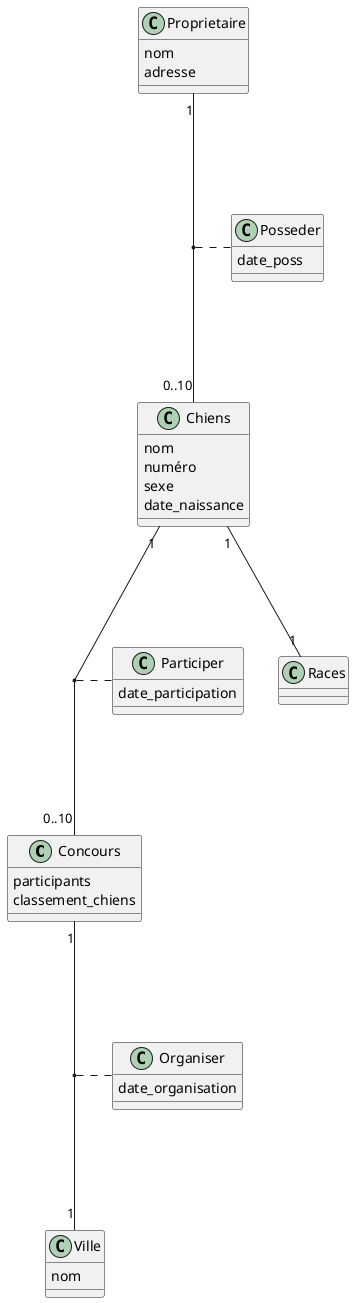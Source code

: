 @startuml ClassClebards

class Concours{
    participants
    classement_chiens
}

class Chiens {
    nom
    numéro
    sexe
    date_naissance
}

class Races{

}

class Proprietaire{
    nom
    adresse
}

class Ville{
    nom
}

class Organiser{
    date_organisation
}

class Participer{
    date_participation
}

class Posseder{
    date_poss
}

Proprietaire "1" --- "0..10" Chiens
Concours "1" --- "1" Ville
Chiens "1" --- "0..10" Concours
Chiens "1" --- "1" Races
(Chiens,Proprietaire).Posseder
(Concours,Ville).Organiser
(Chiens,Concours).Participer

@enduml